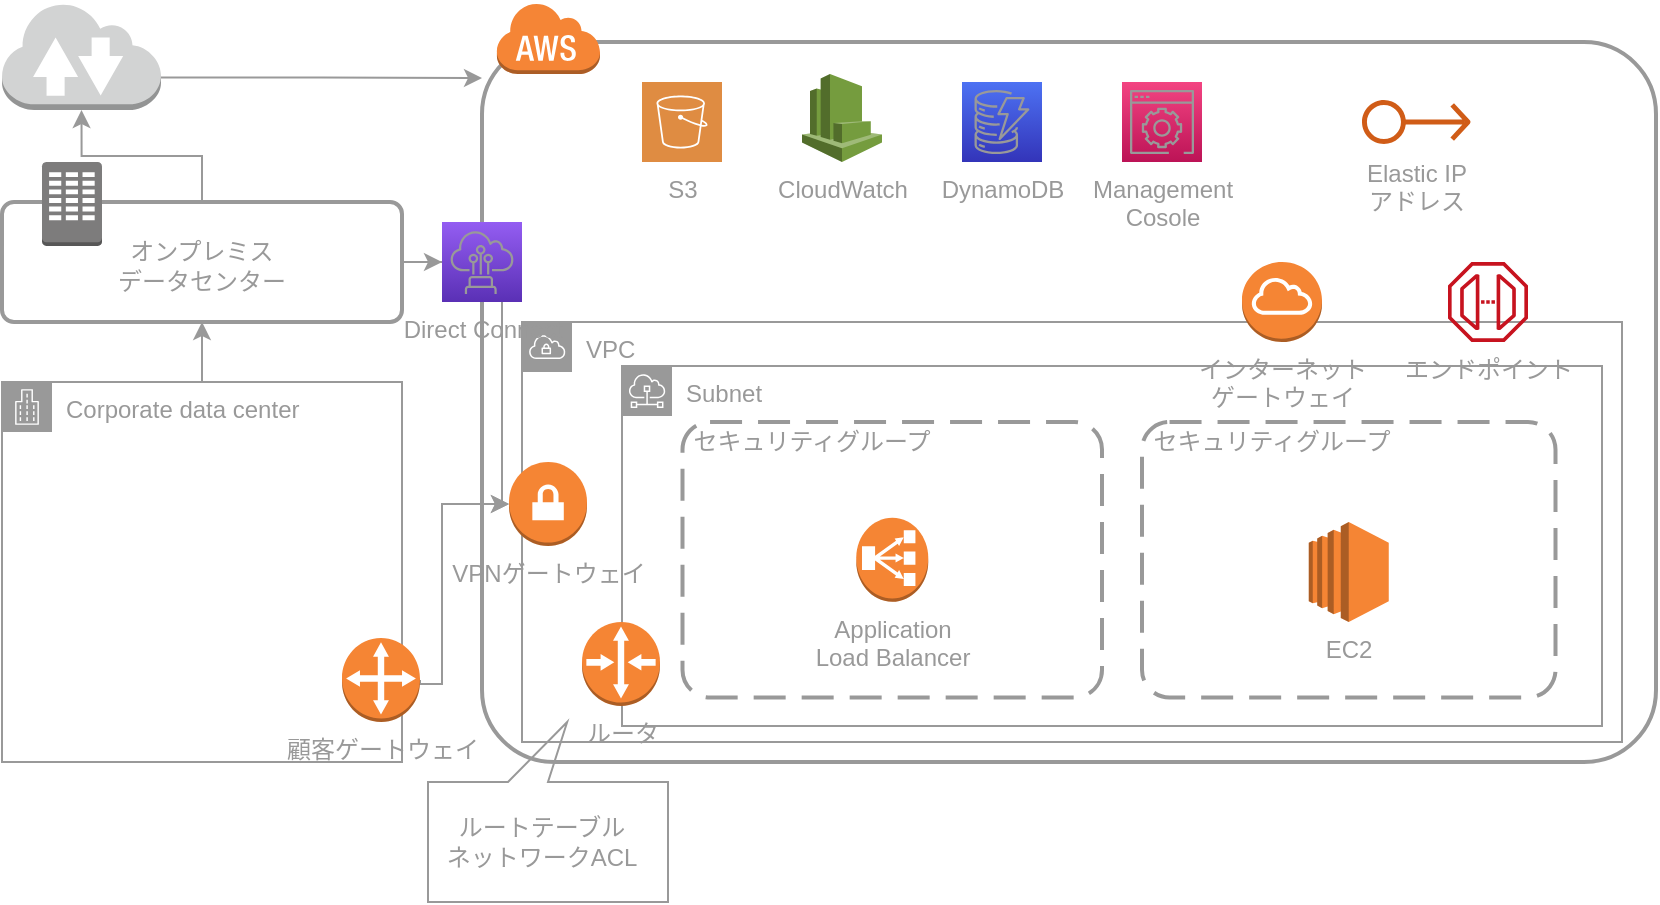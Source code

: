 <mxfile>
    <diagram id="GynvM2tM9o5GG25oavX-" name="AWSネットワークの構成要素">
        <mxGraphModel dx="2199" dy="976" grid="1" gridSize="10" guides="1" tooltips="1" connect="1" arrows="1" fold="1" page="1" pageScale="1" pageWidth="827" pageHeight="1169" math="0" shadow="0">
            <root>
                <mxCell id="0"/>
                <mxCell id="1" parent="0"/>
                <mxCell id="2" value="" style="rounded=1;arcSize=10;dashed=0;fillColor=none;gradientColor=none;strokeWidth=2;strokeColor=#999999;fontColor=#999999;" parent="1" vertex="1">
                    <mxGeometry x="240" y="20" width="587" height="360" as="geometry"/>
                </mxCell>
                <mxCell id="3" value="" style="dashed=0;html=1;shape=mxgraph.aws3.cloud;fillColor=#F58536;gradientColor=none;dashed=0;strokeColor=#999999;fontColor=#999999;" parent="1" vertex="1">
                    <mxGeometry x="247" width="52" height="36" as="geometry"/>
                </mxCell>
                <mxCell id="4" value="VPC" style="outlineConnect=0;gradientColor=none;html=1;whiteSpace=wrap;fontSize=12;fontStyle=0;shape=mxgraph.aws4.group;grIcon=mxgraph.aws4.group_vpc;fillColor=none;verticalAlign=top;align=left;spacingLeft=30;dashed=0;strokeColor=#999999;fontColor=#999999;" parent="1" vertex="1">
                    <mxGeometry x="260" y="160" width="550" height="210" as="geometry"/>
                </mxCell>
                <mxCell id="6" value="Subnet" style="outlineConnect=0;gradientColor=none;html=1;whiteSpace=wrap;fontSize=12;fontStyle=0;shape=mxgraph.aws4.group;grIcon=mxgraph.aws4.group_subnet;fillColor=none;verticalAlign=top;align=left;spacingLeft=30;dashed=0;strokeColor=#999999;fontColor=#999999;" parent="1" vertex="1">
                    <mxGeometry x="310" y="182" width="490" height="180" as="geometry"/>
                </mxCell>
                <mxCell id="7" style="edgeStyle=orthogonalEdgeStyle;rounded=0;orthogonalLoop=1;jettySize=auto;html=1;exitX=1;exitY=0.7;exitDx=0;exitDy=0;exitPerimeter=0;entryX=0;entryY=0.05;entryDx=0;entryDy=0;entryPerimeter=0;strokeColor=#999999;fontColor=#999999;" parent="1" source="8" target="2" edge="1">
                    <mxGeometry relative="1" as="geometry"/>
                </mxCell>
                <mxCell id="8" value="" style="outlineConnect=0;dashed=0;verticalLabelPosition=bottom;verticalAlign=top;align=center;html=1;shape=mxgraph.aws3.internet_2;fillColor=#D2D3D3;gradientColor=none;strokeColor=#999999;fontColor=#999999;" parent="1" vertex="1">
                    <mxGeometry width="79.5" height="54" as="geometry"/>
                </mxCell>
                <mxCell id="9" style="edgeStyle=orthogonalEdgeStyle;rounded=0;orthogonalLoop=1;jettySize=auto;html=1;exitX=0.5;exitY=0;exitDx=0;exitDy=0;entryX=0.5;entryY=1;entryDx=0;entryDy=0;entryPerimeter=0;strokeColor=#999999;fontColor=#999999;" parent="1" source="11" target="8" edge="1">
                    <mxGeometry relative="1" as="geometry"/>
                </mxCell>
                <mxCell id="10" value="" style="edgeStyle=orthogonalEdgeStyle;rounded=0;orthogonalLoop=1;jettySize=auto;html=1;strokeColor=#999999;fontColor=#999999;" parent="1" source="11" target="17" edge="1">
                    <mxGeometry relative="1" as="geometry"/>
                </mxCell>
                <mxCell id="11" value="" style="rounded=1;arcSize=10;dashed=0;fillColor=none;gradientColor=none;strokeWidth=2;strokeColor=#999999;fontColor=#999999;" parent="1" vertex="1">
                    <mxGeometry y="100" width="200" height="60" as="geometry"/>
                </mxCell>
                <mxCell id="12" value="" style="dashed=0;html=1;shape=mxgraph.aws3.corporate_data_center;fillColor=#7D7C7C;gradientColor=none;dashed=0;strokeColor=#999999;fontColor=#999999;" parent="1" vertex="1">
                    <mxGeometry x="20" y="80" width="30" height="42" as="geometry"/>
                </mxCell>
                <mxCell id="13" value="オンプレミス&lt;br&gt;データセンター" style="text;html=1;fillColor=none;align=center;verticalAlign=middle;whiteSpace=wrap;rounded=0;fontColor=#999999;" parent="1" vertex="1">
                    <mxGeometry x="25" y="122" width="150" height="20" as="geometry"/>
                </mxCell>
                <mxCell id="14" style="edgeStyle=orthogonalEdgeStyle;rounded=0;orthogonalLoop=1;jettySize=auto;html=1;exitX=0.5;exitY=0;exitDx=0;exitDy=0;entryX=0.5;entryY=1;entryDx=0;entryDy=0;strokeColor=#999999;fontColor=#999999;" parent="1" source="15" target="11" edge="1">
                    <mxGeometry relative="1" as="geometry"/>
                </mxCell>
                <mxCell id="15" value="Corporate data center" style="points=[[0,0],[0.25,0],[0.5,0],[0.75,0],[1,0],[1,0.25],[1,0.5],[1,0.75],[1,1],[0.75,1],[0.5,1],[0.25,1],[0,1],[0,0.75],[0,0.5],[0,0.25]];outlineConnect=0;gradientColor=none;html=1;whiteSpace=wrap;fontSize=12;fontStyle=0;shape=mxgraph.aws4.group;grIcon=mxgraph.aws4.group_corporate_data_center;fillColor=none;verticalAlign=top;align=left;spacingLeft=30;dashed=0;strokeColor=#999999;fontColor=#999999;" parent="1" vertex="1">
                    <mxGeometry y="190" width="200" height="190" as="geometry"/>
                </mxCell>
                <mxCell id="16" style="edgeStyle=orthogonalEdgeStyle;rounded=0;orthogonalLoop=1;jettySize=auto;html=1;exitX=0.75;exitY=1;exitDx=0;exitDy=0;exitPerimeter=0;entryX=0;entryY=0.5;entryDx=0;entryDy=0;entryPerimeter=0;strokeColor=#999999;fontColor=#999999;" parent="1" source="17" target="20" edge="1">
                    <mxGeometry relative="1" as="geometry">
                        <Array as="points">
                            <mxPoint x="250" y="251"/>
                        </Array>
                    </mxGeometry>
                </mxCell>
                <mxCell id="17" value="&lt;font&gt;Direct Connect&lt;/font&gt;" style="points=[[0,0,0],[0.25,0,0],[0.5,0,0],[0.75,0,0],[1,0,0],[0,1,0],[0.25,1,0],[0.5,1,0],[0.75,1,0],[1,1,0],[0,0.25,0],[0,0.5,0],[0,0.75,0],[1,0.25,0],[1,0.5,0],[1,0.75,0]];outlineConnect=0;gradientColor=#945DF2;gradientDirection=north;fillColor=#5A30B5;dashed=0;verticalLabelPosition=bottom;verticalAlign=top;align=center;html=1;fontSize=12;fontStyle=0;aspect=fixed;shape=mxgraph.aws4.resourceIcon;resIcon=mxgraph.aws4.direct_connect;strokeColor=#999999;fontColor=#999999;" parent="1" vertex="1">
                    <mxGeometry x="220" y="110" width="40" height="40" as="geometry"/>
                </mxCell>
                <mxCell id="18" style="edgeStyle=orthogonalEdgeStyle;rounded=0;orthogonalLoop=1;jettySize=auto;html=1;exitX=1;exitY=0.5;exitDx=0;exitDy=0;exitPerimeter=0;entryX=0;entryY=0.5;entryDx=0;entryDy=0;entryPerimeter=0;strokeColor=#999999;fontColor=#999999;" parent="1" source="19" target="20" edge="1">
                    <mxGeometry relative="1" as="geometry">
                        <Array as="points">
                            <mxPoint x="220" y="341"/>
                            <mxPoint x="220" y="251"/>
                        </Array>
                    </mxGeometry>
                </mxCell>
                <mxCell id="19" value="顧客ゲートウェイ" style="outlineConnect=0;dashed=0;verticalLabelPosition=bottom;verticalAlign=top;align=center;html=1;shape=mxgraph.aws3.customer_gateway;fillColor=#F58534;gradientColor=none;strokeColor=#999999;fontColor=#999999;" parent="1" vertex="1">
                    <mxGeometry x="170" y="318" width="39" height="42" as="geometry"/>
                </mxCell>
                <mxCell id="20" value="VPNゲートウェイ" style="outlineConnect=0;dashed=0;verticalLabelPosition=bottom;verticalAlign=top;align=center;html=1;shape=mxgraph.aws3.vpn_gateway;fillColor=#F58534;gradientColor=none;strokeColor=#999999;fontColor=#999999;" parent="1" vertex="1">
                    <mxGeometry x="253.5" y="230" width="39" height="42" as="geometry"/>
                </mxCell>
                <mxCell id="21" value="ルータ" style="outlineConnect=0;dashed=0;verticalLabelPosition=bottom;verticalAlign=top;align=center;html=1;shape=mxgraph.aws3.router;fillColor=#F58534;gradientColor=none;strokeColor=#999999;fontColor=#999999;" parent="1" vertex="1">
                    <mxGeometry x="290" y="310" width="39" height="42" as="geometry"/>
                </mxCell>
                <mxCell id="22" value="S3" style="pointerEvents=1;shadow=0;dashed=0;html=1;fillColor=#DF8C42;labelPosition=center;verticalLabelPosition=bottom;verticalAlign=top;align=center;outlineConnect=0;shape=mxgraph.veeam2.aws_s3;strokeColor=#999999;fontColor=#999999;" parent="1" vertex="1">
                    <mxGeometry x="320" y="40" width="40" height="40" as="geometry"/>
                </mxCell>
                <mxCell id="23" value="CloudWatch" style="outlineConnect=0;dashed=0;verticalLabelPosition=bottom;verticalAlign=top;align=center;html=1;shape=mxgraph.aws3.cloudwatch;fillColor=#759C3E;gradientColor=none;strokeColor=#999999;fontColor=#999999;" parent="1" vertex="1">
                    <mxGeometry x="400" y="36" width="40" height="44" as="geometry"/>
                </mxCell>
                <mxCell id="24" value="&lt;font&gt;DynamoDB&lt;/font&gt;" style="points=[[0,0,0],[0.25,0,0],[0.5,0,0],[0.75,0,0],[1,0,0],[0,1,0],[0.25,1,0],[0.5,1,0],[0.75,1,0],[1,1,0],[0,0.25,0],[0,0.5,0],[0,0.75,0],[1,0.25,0],[1,0.5,0],[1,0.75,0]];outlineConnect=0;gradientColor=#4D72F3;gradientDirection=north;fillColor=#3334B9;dashed=0;verticalLabelPosition=bottom;verticalAlign=top;align=center;html=1;fontSize=12;fontStyle=0;aspect=fixed;shape=mxgraph.aws4.resourceIcon;resIcon=mxgraph.aws4.dynamodb;strokeColor=#999999;fontColor=#999999;" parent="1" vertex="1">
                    <mxGeometry x="480" y="40" width="40" height="40" as="geometry"/>
                </mxCell>
                <mxCell id="25" value="&lt;font&gt;Management&lt;br&gt;Cosole&lt;/font&gt;" style="points=[[0,0,0],[0.25,0,0],[0.5,0,0],[0.75,0,0],[1,0,0],[0,1,0],[0.25,1,0],[0.5,1,0],[0.75,1,0],[1,1,0],[0,0.25,0],[0,0.5,0],[0,0.75,0],[1,0.25,0],[1,0.5,0],[1,0.75,0]];points=[[0,0,0],[0.25,0,0],[0.5,0,0],[0.75,0,0],[1,0,0],[0,1,0],[0.25,1,0],[0.5,1,0],[0.75,1,0],[1,1,0],[0,0.25,0],[0,0.5,0],[0,0.75,0],[1,0.25,0],[1,0.5,0],[1,0.75,0]];outlineConnect=0;gradientColor=#F34482;gradientDirection=north;fillColor=#BC1356;dashed=0;verticalLabelPosition=bottom;verticalAlign=top;align=center;html=1;fontSize=12;fontStyle=0;aspect=fixed;shape=mxgraph.aws4.resourceIcon;resIcon=mxgraph.aws4.management_console;strokeColor=#999999;fontColor=#999999;" parent="1" vertex="1">
                    <mxGeometry x="560" y="40" width="40" height="40" as="geometry"/>
                </mxCell>
                <mxCell id="27" value="&lt;font&gt;Elastic IP&lt;br&gt;アドレス&lt;br&gt;&lt;/font&gt;" style="outlineConnect=0;gradientColor=none;fillColor=#D05C17;dashed=0;verticalLabelPosition=bottom;verticalAlign=top;align=center;html=1;fontSize=12;fontStyle=0;aspect=fixed;pointerEvents=1;shape=mxgraph.aws4.elastic_ip_address;strokeColor=#999999;fontColor=#999999;" parent="1" vertex="1">
                    <mxGeometry x="680" y="48.5" width="54.36" height="23" as="geometry"/>
                </mxCell>
                <mxCell id="28" value="インターネット&lt;br&gt;ゲートウェイ" style="outlineConnect=0;dashed=0;verticalLabelPosition=bottom;verticalAlign=top;align=center;html=1;shape=mxgraph.aws3.internet_gateway;fillColor=#F58534;gradientColor=none;strokeColor=#999999;fontColor=#999999;" parent="1" vertex="1">
                    <mxGeometry x="620" y="130" width="40" height="40" as="geometry"/>
                </mxCell>
                <mxCell id="29" value="&lt;font&gt;エンドポイント&lt;/font&gt;" style="outlineConnect=0;gradientColor=none;fillColor=#C7131F;dashed=0;verticalLabelPosition=bottom;verticalAlign=top;align=center;html=1;fontSize=12;fontStyle=0;aspect=fixed;shape=mxgraph.aws4.endpoint;strokeColor=#999999;fontColor=#999999;" parent="1" vertex="1">
                    <mxGeometry x="723" y="130" width="40" height="40" as="geometry"/>
                </mxCell>
                <mxCell id="30" value="" style="rounded=1;arcSize=10;dashed=1;fillColor=none;gradientColor=none;dashPattern=8 4;strokeWidth=2;strokeColor=#999999;fontColor=#999999;" parent="1" vertex="1">
                    <mxGeometry x="340.25" y="210" width="209.75" height="137.75" as="geometry"/>
                </mxCell>
                <mxCell id="32" value="" style="rounded=1;arcSize=10;dashed=1;fillColor=none;gradientColor=none;dashPattern=8 4;strokeWidth=2;strokeColor=#999999;fontColor=#999999;" parent="1" vertex="1">
                    <mxGeometry x="570" y="210" width="206.75" height="137.75" as="geometry"/>
                </mxCell>
                <mxCell id="33" value="セキュリティグループ" style="text;html=1;fillColor=none;align=center;verticalAlign=middle;whiteSpace=wrap;rounded=0;fontColor=#999999;" parent="1" vertex="1">
                    <mxGeometry x="560" y="210" width="150" height="20" as="geometry"/>
                </mxCell>
                <mxCell id="34" value="セキュリティグループ" style="text;html=1;fillColor=none;align=center;verticalAlign=middle;whiteSpace=wrap;rounded=0;fontColor=#999999;" parent="1" vertex="1">
                    <mxGeometry x="330" y="210" width="150" height="20" as="geometry"/>
                </mxCell>
                <mxCell id="35" value="Application&lt;br&gt;Load Balancer" style="outlineConnect=0;dashed=0;verticalLabelPosition=bottom;verticalAlign=top;align=center;html=1;shape=mxgraph.aws3.classic_load_balancer;fillColor=#F58534;gradientColor=none;strokeColor=#999999;fontColor=#999999;" parent="1" vertex="1">
                    <mxGeometry x="427.13" y="257.88" width="36" height="42" as="geometry"/>
                </mxCell>
                <mxCell id="36" value="EC2" style="outlineConnect=0;dashed=0;verticalLabelPosition=bottom;verticalAlign=top;align=center;html=1;shape=mxgraph.aws3.ec2;fillColor=#F58534;gradientColor=none;strokeColor=#999999;fontColor=#999999;" parent="1" vertex="1">
                    <mxGeometry x="653.38" y="260" width="40" height="50" as="geometry"/>
                </mxCell>
                <mxCell id="37" value="" style="shape=callout;whiteSpace=wrap;html=1;perimeter=calloutPerimeter;fillColor=none;rotation=-180;position2=0.42;horizontal=1;verticalAlign=middle;strokeColor=#999999;fontColor=#999999;" parent="1" vertex="1">
                    <mxGeometry x="213" y="360" width="120" height="90" as="geometry"/>
                </mxCell>
                <mxCell id="38" value="ルートテーブル&lt;br&gt;ネットワークACL" style="text;html=1;fillColor=none;align=center;verticalAlign=middle;whiteSpace=wrap;rounded=0;fontColor=#999999;" parent="1" vertex="1">
                    <mxGeometry x="190" y="410" width="160" height="20" as="geometry"/>
                </mxCell>
            </root>
        </mxGraphModel>
    </diagram>
    <diagram id="PL-W21-AdWrIs5gOPAiE" name="ページ2">
        <mxGraphModel dx="1166" dy="830" grid="1" gridSize="10" guides="1" tooltips="1" connect="1" arrows="1" fold="1" page="1" pageScale="1" pageWidth="827" pageHeight="1169" math="0" shadow="0">
            <root>
                <mxCell id="v-Ei2orhvDABPO7XCgrF-0"/>
                <mxCell id="v-Ei2orhvDABPO7XCgrF-1" parent="v-Ei2orhvDABPO7XCgrF-0"/>
            </root>
        </mxGraphModel>
    </diagram>
</mxfile>